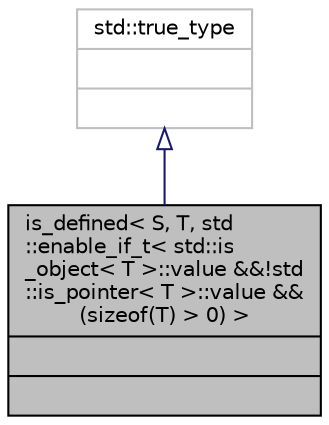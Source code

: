 digraph "is_defined&lt; S, T, std::enable_if_t&lt; std::is_object&lt; T &gt;::value &amp;&amp;!std::is_pointer&lt; T &gt;::value &amp;&amp;(sizeof(T) &gt; 0) &gt;"
{
 // INTERACTIVE_SVG=YES
  bgcolor="transparent";
  edge [fontname="Helvetica",fontsize="10",labelfontname="Helvetica",labelfontsize="10"];
  node [fontname="Helvetica",fontsize="10",shape=record];
  Node1 [label="{is_defined\< S, T, std\l::enable_if_t\< std::is\l_object\< T \>::value &&!std\l::is_pointer\< T \>::value &&\l(sizeof(T) \> 0) \>\n||}",height=0.2,width=0.4,color="black", fillcolor="grey75", style="filled" fontcolor="black"];
  Node2 -> Node1 [dir="back",color="midnightblue",fontsize="10",style="solid",arrowtail="onormal",fontname="Helvetica"];
  Node2 [label="{std::true_type\n||}",height=0.2,width=0.4,color="grey75"];
}
